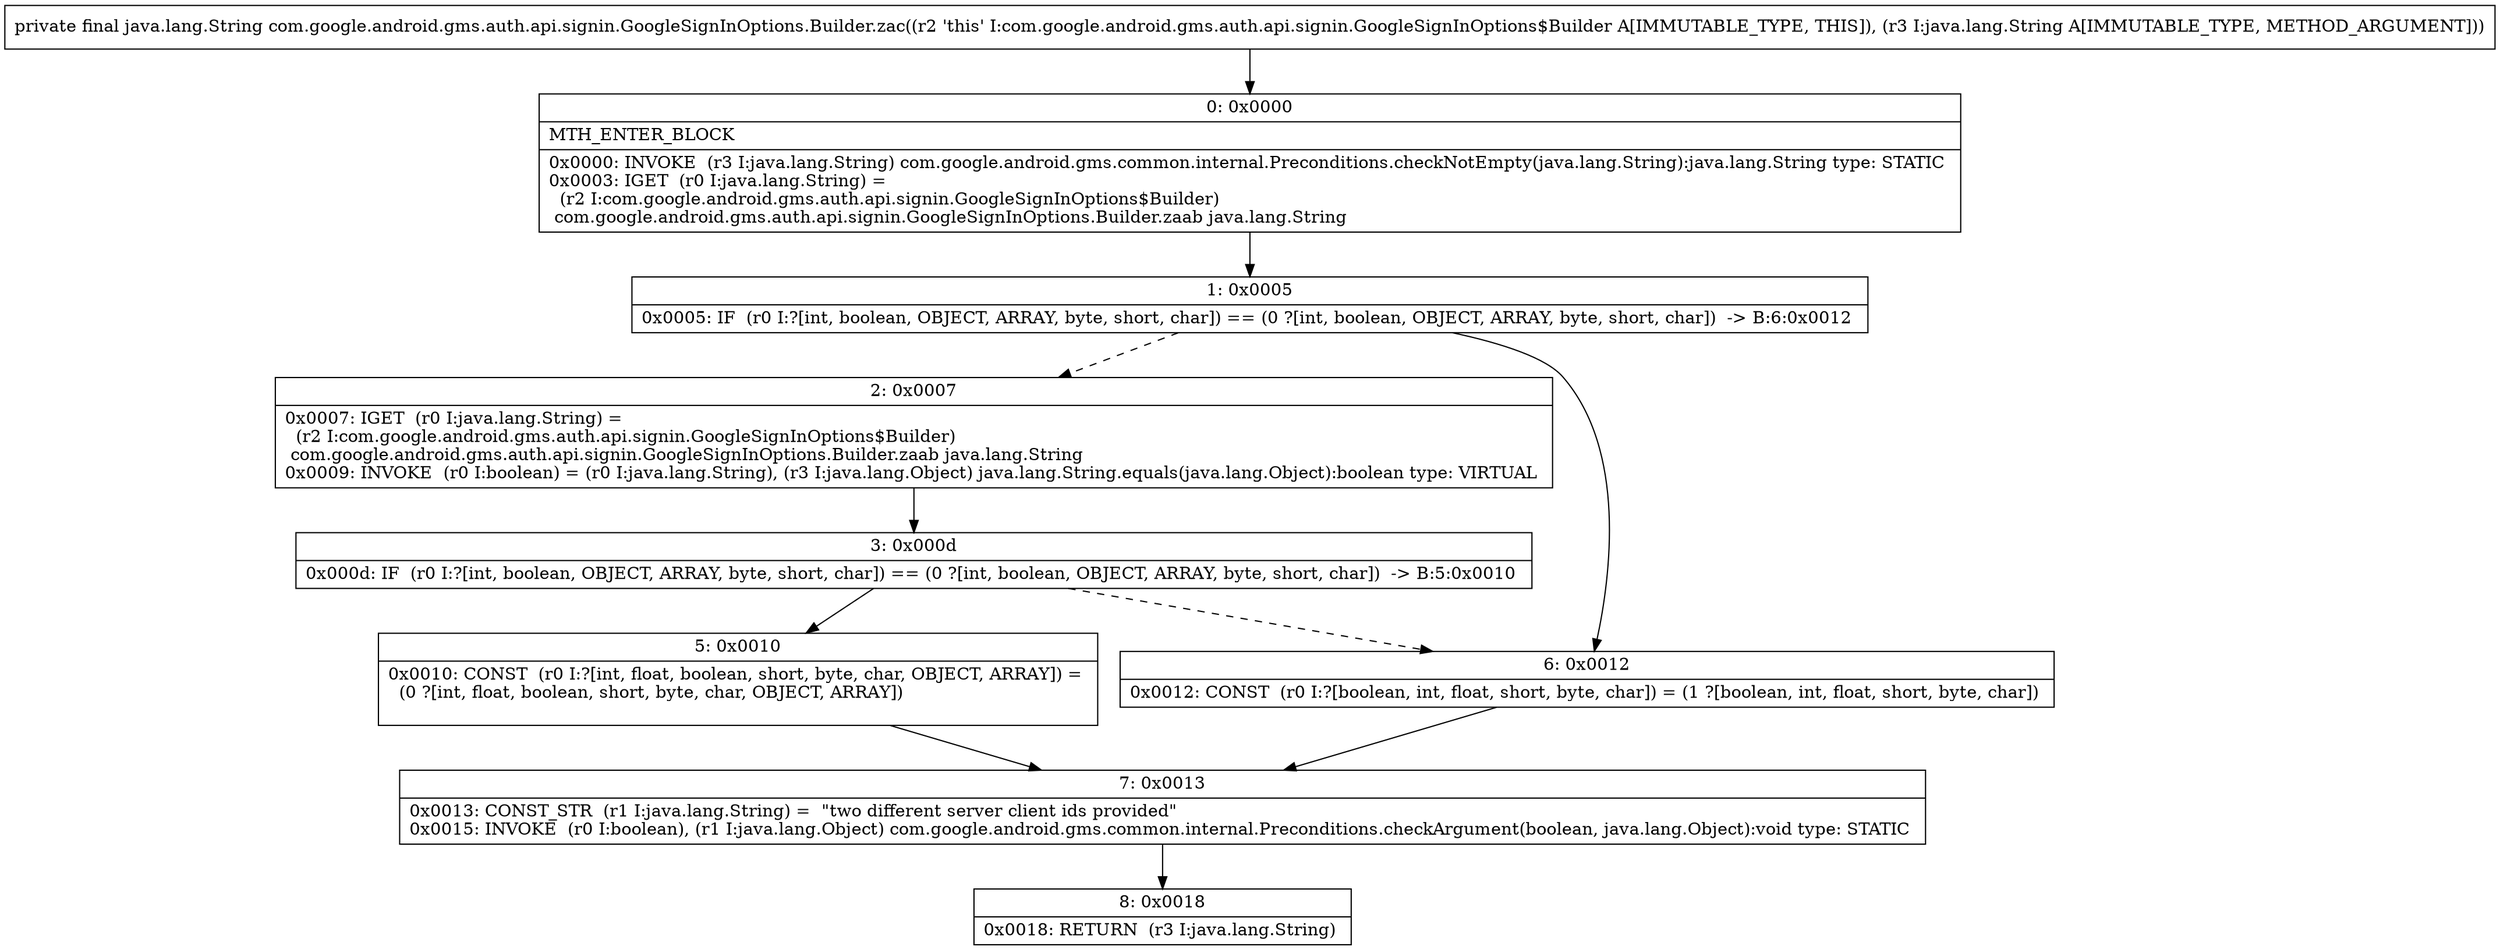 digraph "CFG forcom.google.android.gms.auth.api.signin.GoogleSignInOptions.Builder.zac(Ljava\/lang\/String;)Ljava\/lang\/String;" {
Node_0 [shape=record,label="{0\:\ 0x0000|MTH_ENTER_BLOCK\l|0x0000: INVOKE  (r3 I:java.lang.String) com.google.android.gms.common.internal.Preconditions.checkNotEmpty(java.lang.String):java.lang.String type: STATIC \l0x0003: IGET  (r0 I:java.lang.String) = \l  (r2 I:com.google.android.gms.auth.api.signin.GoogleSignInOptions$Builder)\l com.google.android.gms.auth.api.signin.GoogleSignInOptions.Builder.zaab java.lang.String \l}"];
Node_1 [shape=record,label="{1\:\ 0x0005|0x0005: IF  (r0 I:?[int, boolean, OBJECT, ARRAY, byte, short, char]) == (0 ?[int, boolean, OBJECT, ARRAY, byte, short, char])  \-\> B:6:0x0012 \l}"];
Node_2 [shape=record,label="{2\:\ 0x0007|0x0007: IGET  (r0 I:java.lang.String) = \l  (r2 I:com.google.android.gms.auth.api.signin.GoogleSignInOptions$Builder)\l com.google.android.gms.auth.api.signin.GoogleSignInOptions.Builder.zaab java.lang.String \l0x0009: INVOKE  (r0 I:boolean) = (r0 I:java.lang.String), (r3 I:java.lang.Object) java.lang.String.equals(java.lang.Object):boolean type: VIRTUAL \l}"];
Node_3 [shape=record,label="{3\:\ 0x000d|0x000d: IF  (r0 I:?[int, boolean, OBJECT, ARRAY, byte, short, char]) == (0 ?[int, boolean, OBJECT, ARRAY, byte, short, char])  \-\> B:5:0x0010 \l}"];
Node_5 [shape=record,label="{5\:\ 0x0010|0x0010: CONST  (r0 I:?[int, float, boolean, short, byte, char, OBJECT, ARRAY]) = \l  (0 ?[int, float, boolean, short, byte, char, OBJECT, ARRAY])\l \l}"];
Node_6 [shape=record,label="{6\:\ 0x0012|0x0012: CONST  (r0 I:?[boolean, int, float, short, byte, char]) = (1 ?[boolean, int, float, short, byte, char]) \l}"];
Node_7 [shape=record,label="{7\:\ 0x0013|0x0013: CONST_STR  (r1 I:java.lang.String) =  \"two different server client ids provided\" \l0x0015: INVOKE  (r0 I:boolean), (r1 I:java.lang.Object) com.google.android.gms.common.internal.Preconditions.checkArgument(boolean, java.lang.Object):void type: STATIC \l}"];
Node_8 [shape=record,label="{8\:\ 0x0018|0x0018: RETURN  (r3 I:java.lang.String) \l}"];
MethodNode[shape=record,label="{private final java.lang.String com.google.android.gms.auth.api.signin.GoogleSignInOptions.Builder.zac((r2 'this' I:com.google.android.gms.auth.api.signin.GoogleSignInOptions$Builder A[IMMUTABLE_TYPE, THIS]), (r3 I:java.lang.String A[IMMUTABLE_TYPE, METHOD_ARGUMENT])) }"];
MethodNode -> Node_0;
Node_0 -> Node_1;
Node_1 -> Node_2[style=dashed];
Node_1 -> Node_6;
Node_2 -> Node_3;
Node_3 -> Node_5;
Node_3 -> Node_6[style=dashed];
Node_5 -> Node_7;
Node_6 -> Node_7;
Node_7 -> Node_8;
}

